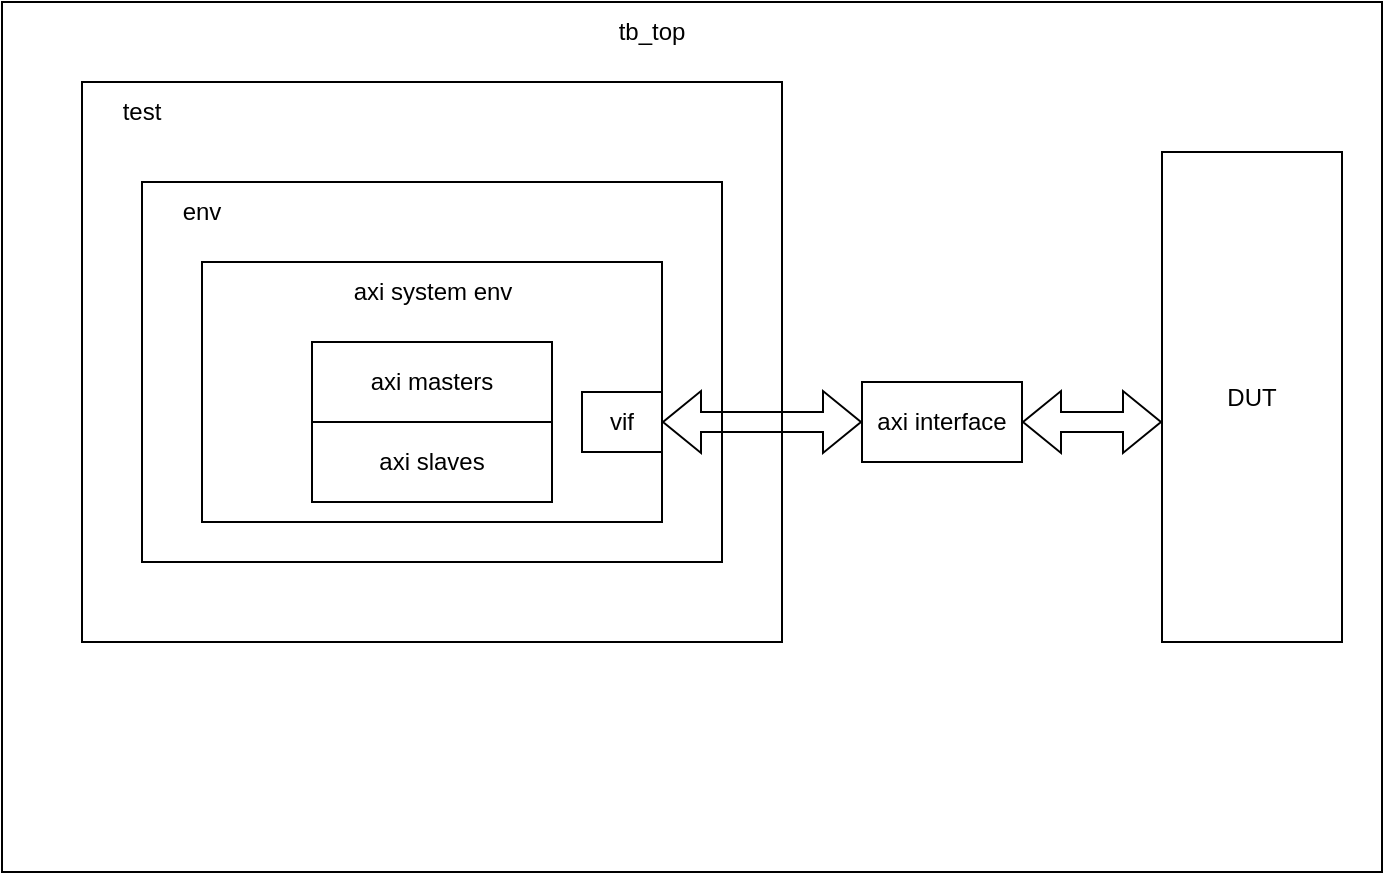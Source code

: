 <mxfile version="24.3.1" type="github">
  <diagram name="페이지-1" id="j0m4ZGj2uBs6hCEbyd8e">
    <mxGraphModel dx="1309" dy="819" grid="1" gridSize="10" guides="1" tooltips="1" connect="1" arrows="1" fold="1" page="1" pageScale="1" pageWidth="827" pageHeight="1169" background="#FFFFFF" math="0" shadow="0">
      <root>
        <mxCell id="0" />
        <mxCell id="1" parent="0" />
        <mxCell id="bGhYwZHVAM_phVAgwQyj-1" value="" style="rounded=0;whiteSpace=wrap;html=1;" parent="1" vertex="1">
          <mxGeometry x="69" y="160" width="690" height="435" as="geometry" />
        </mxCell>
        <mxCell id="bGhYwZHVAM_phVAgwQyj-2" value="tb_top" style="text;html=1;align=center;verticalAlign=middle;whiteSpace=wrap;rounded=0;" parent="1" vertex="1">
          <mxGeometry x="339" y="160" width="110" height="30" as="geometry" />
        </mxCell>
        <mxCell id="bGhYwZHVAM_phVAgwQyj-3" value="DUT" style="rounded=0;whiteSpace=wrap;html=1;" parent="1" vertex="1">
          <mxGeometry x="649" y="235" width="90" height="245" as="geometry" />
        </mxCell>
        <mxCell id="bGhYwZHVAM_phVAgwQyj-8" value="" style="rounded=0;whiteSpace=wrap;html=1;" parent="1" vertex="1">
          <mxGeometry x="109" y="200" width="350" height="280" as="geometry" />
        </mxCell>
        <mxCell id="bGhYwZHVAM_phVAgwQyj-10" value="test" style="text;html=1;align=center;verticalAlign=middle;whiteSpace=wrap;rounded=0;" parent="1" vertex="1">
          <mxGeometry x="109" y="200" width="60" height="30" as="geometry" />
        </mxCell>
        <mxCell id="bGhYwZHVAM_phVAgwQyj-11" value="" style="rounded=0;whiteSpace=wrap;html=1;" parent="1" vertex="1">
          <mxGeometry x="139" y="250" width="290" height="190" as="geometry" />
        </mxCell>
        <mxCell id="bGhYwZHVAM_phVAgwQyj-9" value="env" style="text;html=1;align=center;verticalAlign=middle;whiteSpace=wrap;rounded=0;" parent="1" vertex="1">
          <mxGeometry x="139" y="250" width="60" height="30" as="geometry" />
        </mxCell>
        <mxCell id="bGhYwZHVAM_phVAgwQyj-13" value="" style="rounded=0;whiteSpace=wrap;html=1;" parent="1" vertex="1">
          <mxGeometry x="169" y="290" width="230" height="130" as="geometry" />
        </mxCell>
        <mxCell id="bGhYwZHVAM_phVAgwQyj-14" value="axi system env" style="text;html=1;align=center;verticalAlign=middle;whiteSpace=wrap;rounded=0;" parent="1" vertex="1">
          <mxGeometry x="236.5" y="290" width="95" height="30" as="geometry" />
        </mxCell>
        <mxCell id="bGhYwZHVAM_phVAgwQyj-15" value="" style="shape=flexArrow;endArrow=classic;startArrow=classic;html=1;rounded=0;endSize=6;strokeWidth=1;" parent="1" edge="1">
          <mxGeometry width="100" height="100" relative="1" as="geometry">
            <mxPoint x="399" y="370" as="sourcePoint" />
            <mxPoint x="499" y="370" as="targetPoint" />
          </mxGeometry>
        </mxCell>
        <mxCell id="bGhYwZHVAM_phVAgwQyj-16" value="axi masters" style="rounded=0;whiteSpace=wrap;html=1;" parent="1" vertex="1">
          <mxGeometry x="224" y="330" width="120" height="40" as="geometry" />
        </mxCell>
        <mxCell id="bGhYwZHVAM_phVAgwQyj-18" value="axi slaves" style="rounded=0;whiteSpace=wrap;html=1;" parent="1" vertex="1">
          <mxGeometry x="224" y="370" width="120" height="40" as="geometry" />
        </mxCell>
        <mxCell id="bGhYwZHVAM_phVAgwQyj-22" value="axi interface" style="rounded=0;whiteSpace=wrap;html=1;" parent="1" vertex="1">
          <mxGeometry x="499" y="350" width="80" height="40" as="geometry" />
        </mxCell>
        <mxCell id="bGhYwZHVAM_phVAgwQyj-24" value="vif" style="rounded=0;whiteSpace=wrap;html=1;" parent="1" vertex="1">
          <mxGeometry x="359" y="355" width="40" height="30" as="geometry" />
        </mxCell>
        <mxCell id="u0eFVRcWSBEoU88223CK-1" value="" style="shape=flexArrow;endArrow=classic;startArrow=classic;html=1;rounded=0;endSize=6;strokeWidth=1;" edge="1" parent="1">
          <mxGeometry width="100" height="100" relative="1" as="geometry">
            <mxPoint x="579" y="370" as="sourcePoint" />
            <mxPoint x="649" y="370" as="targetPoint" />
          </mxGeometry>
        </mxCell>
      </root>
    </mxGraphModel>
  </diagram>
</mxfile>
